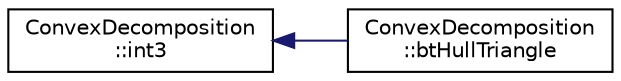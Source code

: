digraph "Graphical Class Hierarchy"
{
  edge [fontname="Helvetica",fontsize="10",labelfontname="Helvetica",labelfontsize="10"];
  node [fontname="Helvetica",fontsize="10",shape=record];
  rankdir="LR";
  Node1 [label="ConvexDecomposition\l::int3",height=0.2,width=0.4,color="black", fillcolor="white", style="filled",URL="$class_convex_decomposition_1_1int3.html"];
  Node1 -> Node2 [dir="back",color="midnightblue",fontsize="10",style="solid",fontname="Helvetica"];
  Node2 [label="ConvexDecomposition\l::btHullTriangle",height=0.2,width=0.4,color="black", fillcolor="white", style="filled",URL="$class_convex_decomposition_1_1bt_hull_triangle.html"];
}
